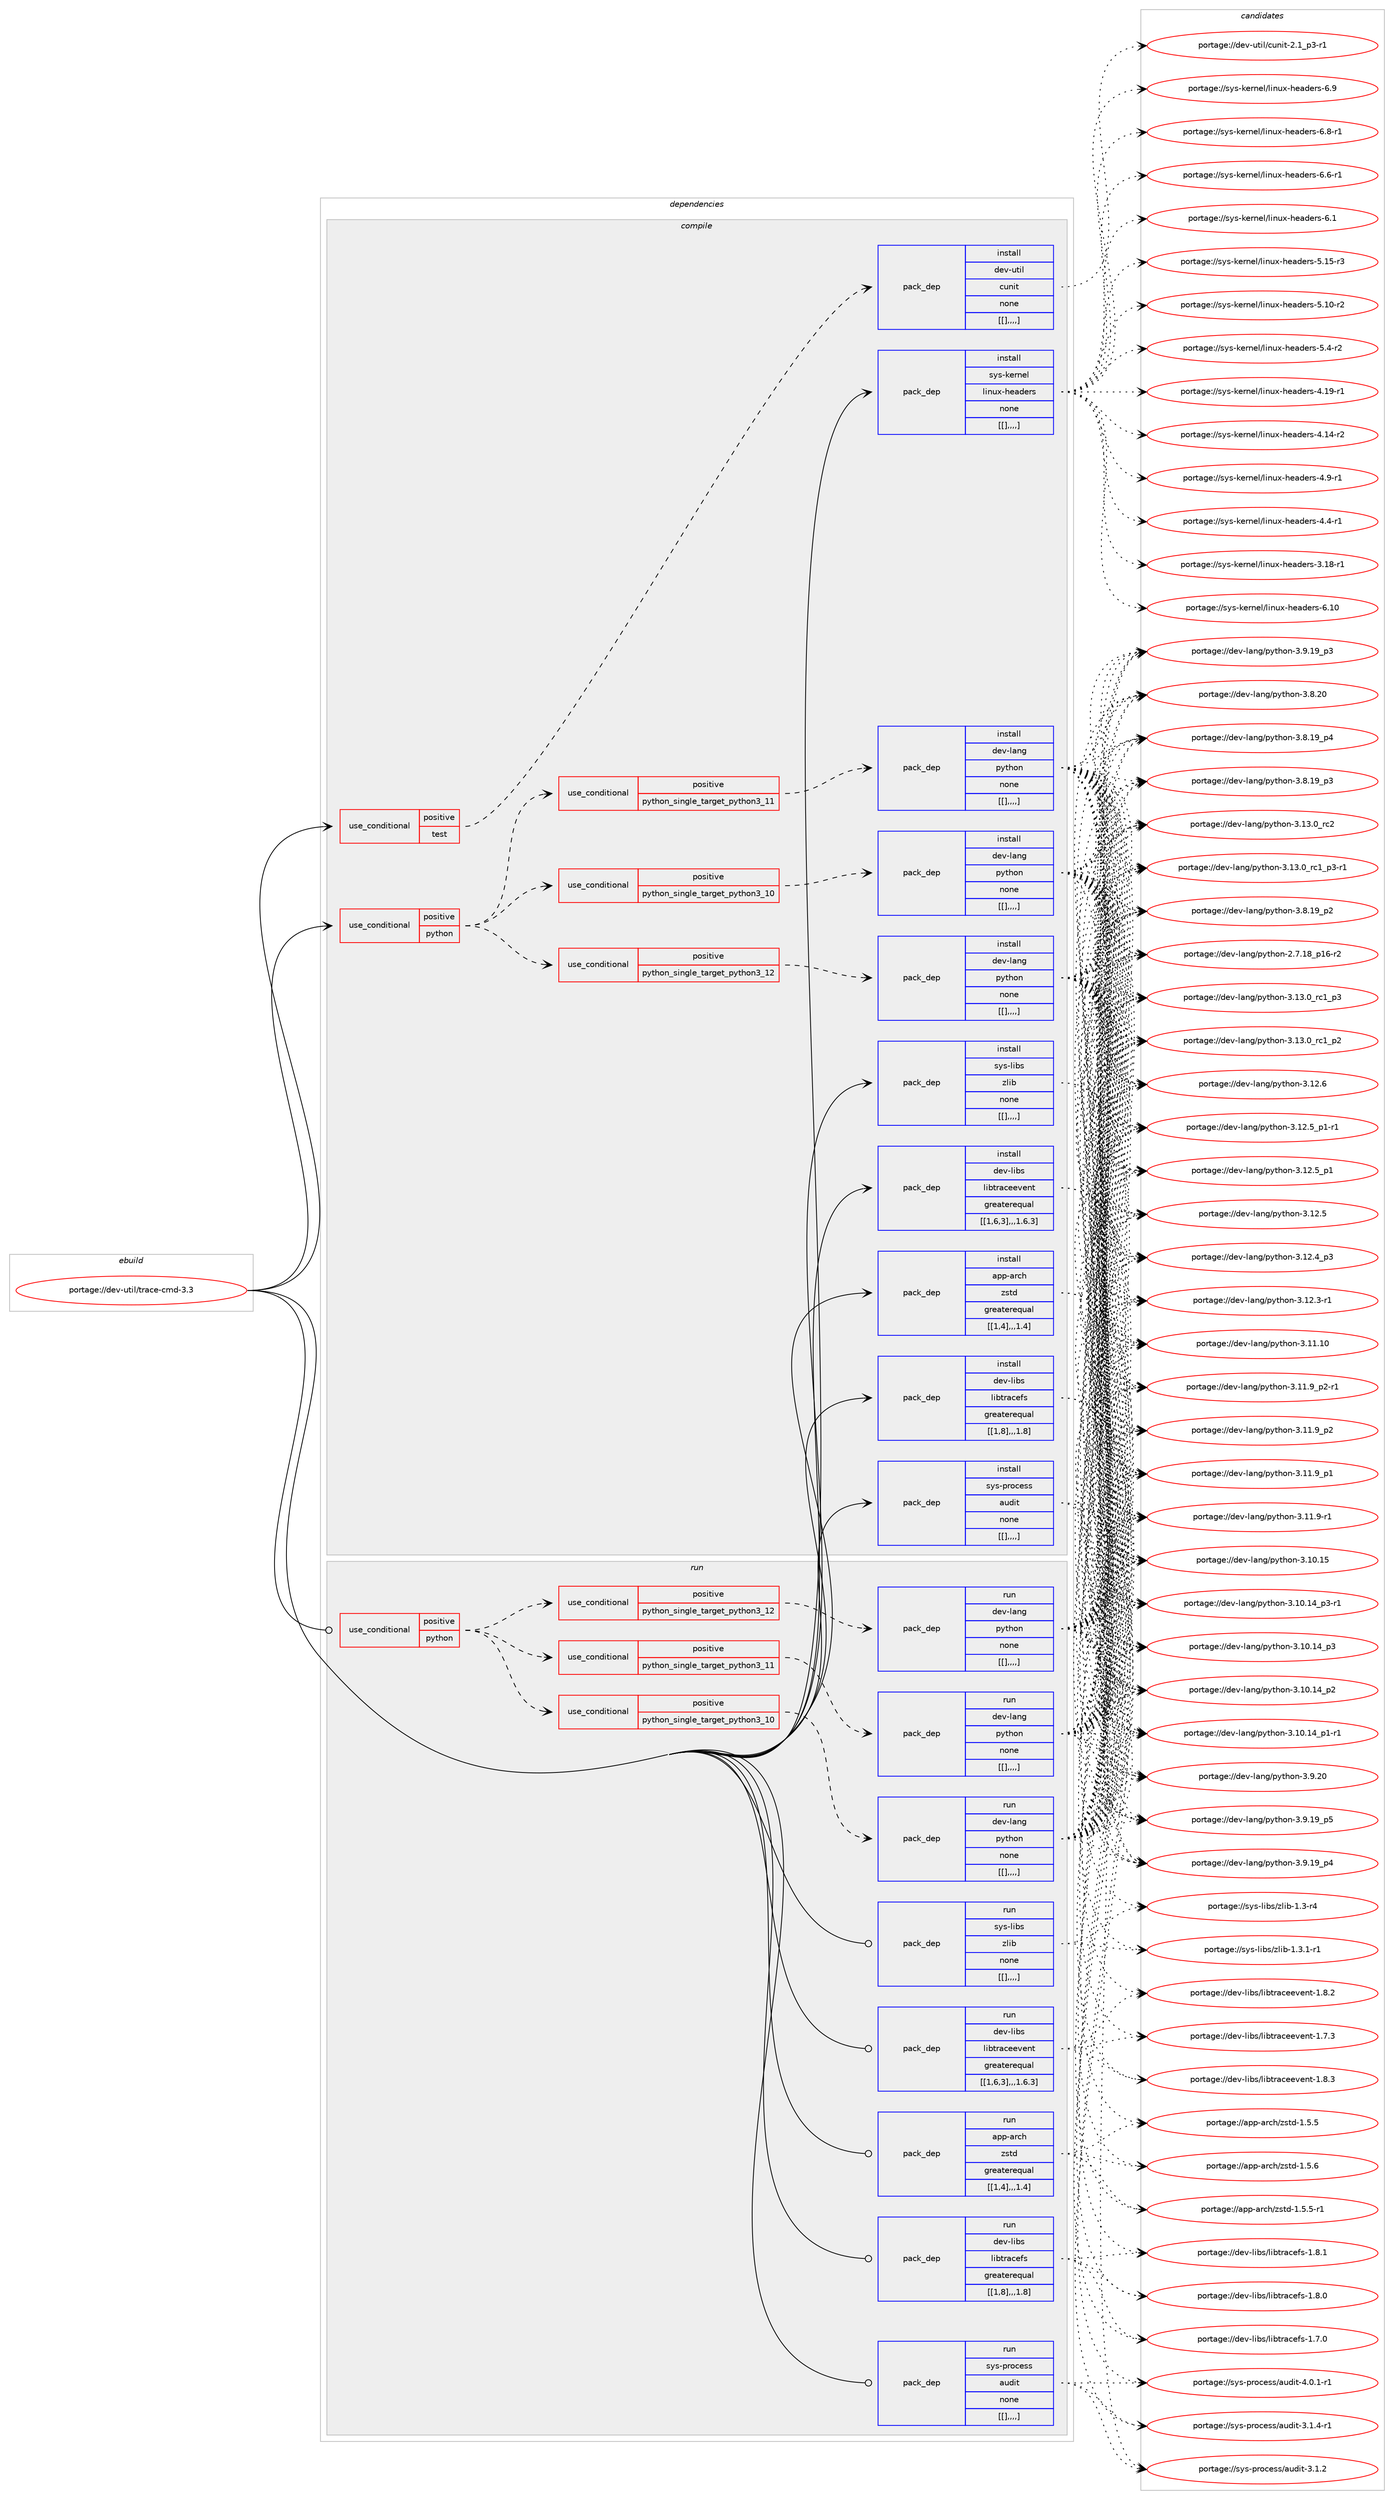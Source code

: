 digraph prolog {

# *************
# Graph options
# *************

newrank=true;
concentrate=true;
compound=true;
graph [rankdir=LR,fontname=Helvetica,fontsize=10,ranksep=1.5];#, ranksep=2.5, nodesep=0.2];
edge  [arrowhead=vee];
node  [fontname=Helvetica,fontsize=10];

# **********
# The ebuild
# **********

subgraph cluster_leftcol {
color=gray;
label=<<i>ebuild</i>>;
id [label="portage://dev-util/trace-cmd-3.3", color=red, width=4, href="../dev-util/trace-cmd-3.3.svg"];
}

# ****************
# The dependencies
# ****************

subgraph cluster_midcol {
color=gray;
label=<<i>dependencies</i>>;
subgraph cluster_compile {
fillcolor="#eeeeee";
style=filled;
label=<<i>compile</i>>;
subgraph cond63595 {
dependency223665 [label=<<TABLE BORDER="0" CELLBORDER="1" CELLSPACING="0" CELLPADDING="4"><TR><TD ROWSPAN="3" CELLPADDING="10">use_conditional</TD></TR><TR><TD>positive</TD></TR><TR><TD>python</TD></TR></TABLE>>, shape=none, color=red];
subgraph cond63596 {
dependency223666 [label=<<TABLE BORDER="0" CELLBORDER="1" CELLSPACING="0" CELLPADDING="4"><TR><TD ROWSPAN="3" CELLPADDING="10">use_conditional</TD></TR><TR><TD>positive</TD></TR><TR><TD>python_single_target_python3_10</TD></TR></TABLE>>, shape=none, color=red];
subgraph pack158631 {
dependency223667 [label=<<TABLE BORDER="0" CELLBORDER="1" CELLSPACING="0" CELLPADDING="4" WIDTH="220"><TR><TD ROWSPAN="6" CELLPADDING="30">pack_dep</TD></TR><TR><TD WIDTH="110">install</TD></TR><TR><TD>dev-lang</TD></TR><TR><TD>python</TD></TR><TR><TD>none</TD></TR><TR><TD>[[],,,,]</TD></TR></TABLE>>, shape=none, color=blue];
}
dependency223666:e -> dependency223667:w [weight=20,style="dashed",arrowhead="vee"];
}
dependency223665:e -> dependency223666:w [weight=20,style="dashed",arrowhead="vee"];
subgraph cond63597 {
dependency223668 [label=<<TABLE BORDER="0" CELLBORDER="1" CELLSPACING="0" CELLPADDING="4"><TR><TD ROWSPAN="3" CELLPADDING="10">use_conditional</TD></TR><TR><TD>positive</TD></TR><TR><TD>python_single_target_python3_11</TD></TR></TABLE>>, shape=none, color=red];
subgraph pack158632 {
dependency223669 [label=<<TABLE BORDER="0" CELLBORDER="1" CELLSPACING="0" CELLPADDING="4" WIDTH="220"><TR><TD ROWSPAN="6" CELLPADDING="30">pack_dep</TD></TR><TR><TD WIDTH="110">install</TD></TR><TR><TD>dev-lang</TD></TR><TR><TD>python</TD></TR><TR><TD>none</TD></TR><TR><TD>[[],,,,]</TD></TR></TABLE>>, shape=none, color=blue];
}
dependency223668:e -> dependency223669:w [weight=20,style="dashed",arrowhead="vee"];
}
dependency223665:e -> dependency223668:w [weight=20,style="dashed",arrowhead="vee"];
subgraph cond63598 {
dependency223670 [label=<<TABLE BORDER="0" CELLBORDER="1" CELLSPACING="0" CELLPADDING="4"><TR><TD ROWSPAN="3" CELLPADDING="10">use_conditional</TD></TR><TR><TD>positive</TD></TR><TR><TD>python_single_target_python3_12</TD></TR></TABLE>>, shape=none, color=red];
subgraph pack158633 {
dependency223671 [label=<<TABLE BORDER="0" CELLBORDER="1" CELLSPACING="0" CELLPADDING="4" WIDTH="220"><TR><TD ROWSPAN="6" CELLPADDING="30">pack_dep</TD></TR><TR><TD WIDTH="110">install</TD></TR><TR><TD>dev-lang</TD></TR><TR><TD>python</TD></TR><TR><TD>none</TD></TR><TR><TD>[[],,,,]</TD></TR></TABLE>>, shape=none, color=blue];
}
dependency223670:e -> dependency223671:w [weight=20,style="dashed",arrowhead="vee"];
}
dependency223665:e -> dependency223670:w [weight=20,style="dashed",arrowhead="vee"];
}
id:e -> dependency223665:w [weight=20,style="solid",arrowhead="vee"];
subgraph cond63599 {
dependency223672 [label=<<TABLE BORDER="0" CELLBORDER="1" CELLSPACING="0" CELLPADDING="4"><TR><TD ROWSPAN="3" CELLPADDING="10">use_conditional</TD></TR><TR><TD>positive</TD></TR><TR><TD>test</TD></TR></TABLE>>, shape=none, color=red];
subgraph pack158634 {
dependency223673 [label=<<TABLE BORDER="0" CELLBORDER="1" CELLSPACING="0" CELLPADDING="4" WIDTH="220"><TR><TD ROWSPAN="6" CELLPADDING="30">pack_dep</TD></TR><TR><TD WIDTH="110">install</TD></TR><TR><TD>dev-util</TD></TR><TR><TD>cunit</TD></TR><TR><TD>none</TD></TR><TR><TD>[[],,,,]</TD></TR></TABLE>>, shape=none, color=blue];
}
dependency223672:e -> dependency223673:w [weight=20,style="dashed",arrowhead="vee"];
}
id:e -> dependency223672:w [weight=20,style="solid",arrowhead="vee"];
subgraph pack158635 {
dependency223674 [label=<<TABLE BORDER="0" CELLBORDER="1" CELLSPACING="0" CELLPADDING="4" WIDTH="220"><TR><TD ROWSPAN="6" CELLPADDING="30">pack_dep</TD></TR><TR><TD WIDTH="110">install</TD></TR><TR><TD>app-arch</TD></TR><TR><TD>zstd</TD></TR><TR><TD>greaterequal</TD></TR><TR><TD>[[1,4],,,1.4]</TD></TR></TABLE>>, shape=none, color=blue];
}
id:e -> dependency223674:w [weight=20,style="solid",arrowhead="vee"];
subgraph pack158636 {
dependency223675 [label=<<TABLE BORDER="0" CELLBORDER="1" CELLSPACING="0" CELLPADDING="4" WIDTH="220"><TR><TD ROWSPAN="6" CELLPADDING="30">pack_dep</TD></TR><TR><TD WIDTH="110">install</TD></TR><TR><TD>dev-libs</TD></TR><TR><TD>libtraceevent</TD></TR><TR><TD>greaterequal</TD></TR><TR><TD>[[1,6,3],,,1.6.3]</TD></TR></TABLE>>, shape=none, color=blue];
}
id:e -> dependency223675:w [weight=20,style="solid",arrowhead="vee"];
subgraph pack158637 {
dependency223676 [label=<<TABLE BORDER="0" CELLBORDER="1" CELLSPACING="0" CELLPADDING="4" WIDTH="220"><TR><TD ROWSPAN="6" CELLPADDING="30">pack_dep</TD></TR><TR><TD WIDTH="110">install</TD></TR><TR><TD>dev-libs</TD></TR><TR><TD>libtracefs</TD></TR><TR><TD>greaterequal</TD></TR><TR><TD>[[1,8],,,1.8]</TD></TR></TABLE>>, shape=none, color=blue];
}
id:e -> dependency223676:w [weight=20,style="solid",arrowhead="vee"];
subgraph pack158638 {
dependency223677 [label=<<TABLE BORDER="0" CELLBORDER="1" CELLSPACING="0" CELLPADDING="4" WIDTH="220"><TR><TD ROWSPAN="6" CELLPADDING="30">pack_dep</TD></TR><TR><TD WIDTH="110">install</TD></TR><TR><TD>sys-kernel</TD></TR><TR><TD>linux-headers</TD></TR><TR><TD>none</TD></TR><TR><TD>[[],,,,]</TD></TR></TABLE>>, shape=none, color=blue];
}
id:e -> dependency223677:w [weight=20,style="solid",arrowhead="vee"];
subgraph pack158639 {
dependency223678 [label=<<TABLE BORDER="0" CELLBORDER="1" CELLSPACING="0" CELLPADDING="4" WIDTH="220"><TR><TD ROWSPAN="6" CELLPADDING="30">pack_dep</TD></TR><TR><TD WIDTH="110">install</TD></TR><TR><TD>sys-libs</TD></TR><TR><TD>zlib</TD></TR><TR><TD>none</TD></TR><TR><TD>[[],,,,]</TD></TR></TABLE>>, shape=none, color=blue];
}
id:e -> dependency223678:w [weight=20,style="solid",arrowhead="vee"];
subgraph pack158640 {
dependency223679 [label=<<TABLE BORDER="0" CELLBORDER="1" CELLSPACING="0" CELLPADDING="4" WIDTH="220"><TR><TD ROWSPAN="6" CELLPADDING="30">pack_dep</TD></TR><TR><TD WIDTH="110">install</TD></TR><TR><TD>sys-process</TD></TR><TR><TD>audit</TD></TR><TR><TD>none</TD></TR><TR><TD>[[],,,,]</TD></TR></TABLE>>, shape=none, color=blue];
}
id:e -> dependency223679:w [weight=20,style="solid",arrowhead="vee"];
}
subgraph cluster_compileandrun {
fillcolor="#eeeeee";
style=filled;
label=<<i>compile and run</i>>;
}
subgraph cluster_run {
fillcolor="#eeeeee";
style=filled;
label=<<i>run</i>>;
subgraph cond63600 {
dependency223680 [label=<<TABLE BORDER="0" CELLBORDER="1" CELLSPACING="0" CELLPADDING="4"><TR><TD ROWSPAN="3" CELLPADDING="10">use_conditional</TD></TR><TR><TD>positive</TD></TR><TR><TD>python</TD></TR></TABLE>>, shape=none, color=red];
subgraph cond63601 {
dependency223681 [label=<<TABLE BORDER="0" CELLBORDER="1" CELLSPACING="0" CELLPADDING="4"><TR><TD ROWSPAN="3" CELLPADDING="10">use_conditional</TD></TR><TR><TD>positive</TD></TR><TR><TD>python_single_target_python3_10</TD></TR></TABLE>>, shape=none, color=red];
subgraph pack158641 {
dependency223682 [label=<<TABLE BORDER="0" CELLBORDER="1" CELLSPACING="0" CELLPADDING="4" WIDTH="220"><TR><TD ROWSPAN="6" CELLPADDING="30">pack_dep</TD></TR><TR><TD WIDTH="110">run</TD></TR><TR><TD>dev-lang</TD></TR><TR><TD>python</TD></TR><TR><TD>none</TD></TR><TR><TD>[[],,,,]</TD></TR></TABLE>>, shape=none, color=blue];
}
dependency223681:e -> dependency223682:w [weight=20,style="dashed",arrowhead="vee"];
}
dependency223680:e -> dependency223681:w [weight=20,style="dashed",arrowhead="vee"];
subgraph cond63602 {
dependency223683 [label=<<TABLE BORDER="0" CELLBORDER="1" CELLSPACING="0" CELLPADDING="4"><TR><TD ROWSPAN="3" CELLPADDING="10">use_conditional</TD></TR><TR><TD>positive</TD></TR><TR><TD>python_single_target_python3_11</TD></TR></TABLE>>, shape=none, color=red];
subgraph pack158642 {
dependency223684 [label=<<TABLE BORDER="0" CELLBORDER="1" CELLSPACING="0" CELLPADDING="4" WIDTH="220"><TR><TD ROWSPAN="6" CELLPADDING="30">pack_dep</TD></TR><TR><TD WIDTH="110">run</TD></TR><TR><TD>dev-lang</TD></TR><TR><TD>python</TD></TR><TR><TD>none</TD></TR><TR><TD>[[],,,,]</TD></TR></TABLE>>, shape=none, color=blue];
}
dependency223683:e -> dependency223684:w [weight=20,style="dashed",arrowhead="vee"];
}
dependency223680:e -> dependency223683:w [weight=20,style="dashed",arrowhead="vee"];
subgraph cond63603 {
dependency223685 [label=<<TABLE BORDER="0" CELLBORDER="1" CELLSPACING="0" CELLPADDING="4"><TR><TD ROWSPAN="3" CELLPADDING="10">use_conditional</TD></TR><TR><TD>positive</TD></TR><TR><TD>python_single_target_python3_12</TD></TR></TABLE>>, shape=none, color=red];
subgraph pack158643 {
dependency223686 [label=<<TABLE BORDER="0" CELLBORDER="1" CELLSPACING="0" CELLPADDING="4" WIDTH="220"><TR><TD ROWSPAN="6" CELLPADDING="30">pack_dep</TD></TR><TR><TD WIDTH="110">run</TD></TR><TR><TD>dev-lang</TD></TR><TR><TD>python</TD></TR><TR><TD>none</TD></TR><TR><TD>[[],,,,]</TD></TR></TABLE>>, shape=none, color=blue];
}
dependency223685:e -> dependency223686:w [weight=20,style="dashed",arrowhead="vee"];
}
dependency223680:e -> dependency223685:w [weight=20,style="dashed",arrowhead="vee"];
}
id:e -> dependency223680:w [weight=20,style="solid",arrowhead="odot"];
subgraph pack158644 {
dependency223687 [label=<<TABLE BORDER="0" CELLBORDER="1" CELLSPACING="0" CELLPADDING="4" WIDTH="220"><TR><TD ROWSPAN="6" CELLPADDING="30">pack_dep</TD></TR><TR><TD WIDTH="110">run</TD></TR><TR><TD>app-arch</TD></TR><TR><TD>zstd</TD></TR><TR><TD>greaterequal</TD></TR><TR><TD>[[1,4],,,1.4]</TD></TR></TABLE>>, shape=none, color=blue];
}
id:e -> dependency223687:w [weight=20,style="solid",arrowhead="odot"];
subgraph pack158645 {
dependency223688 [label=<<TABLE BORDER="0" CELLBORDER="1" CELLSPACING="0" CELLPADDING="4" WIDTH="220"><TR><TD ROWSPAN="6" CELLPADDING="30">pack_dep</TD></TR><TR><TD WIDTH="110">run</TD></TR><TR><TD>dev-libs</TD></TR><TR><TD>libtraceevent</TD></TR><TR><TD>greaterequal</TD></TR><TR><TD>[[1,6,3],,,1.6.3]</TD></TR></TABLE>>, shape=none, color=blue];
}
id:e -> dependency223688:w [weight=20,style="solid",arrowhead="odot"];
subgraph pack158646 {
dependency223689 [label=<<TABLE BORDER="0" CELLBORDER="1" CELLSPACING="0" CELLPADDING="4" WIDTH="220"><TR><TD ROWSPAN="6" CELLPADDING="30">pack_dep</TD></TR><TR><TD WIDTH="110">run</TD></TR><TR><TD>dev-libs</TD></TR><TR><TD>libtracefs</TD></TR><TR><TD>greaterequal</TD></TR><TR><TD>[[1,8],,,1.8]</TD></TR></TABLE>>, shape=none, color=blue];
}
id:e -> dependency223689:w [weight=20,style="solid",arrowhead="odot"];
subgraph pack158647 {
dependency223690 [label=<<TABLE BORDER="0" CELLBORDER="1" CELLSPACING="0" CELLPADDING="4" WIDTH="220"><TR><TD ROWSPAN="6" CELLPADDING="30">pack_dep</TD></TR><TR><TD WIDTH="110">run</TD></TR><TR><TD>sys-libs</TD></TR><TR><TD>zlib</TD></TR><TR><TD>none</TD></TR><TR><TD>[[],,,,]</TD></TR></TABLE>>, shape=none, color=blue];
}
id:e -> dependency223690:w [weight=20,style="solid",arrowhead="odot"];
subgraph pack158648 {
dependency223691 [label=<<TABLE BORDER="0" CELLBORDER="1" CELLSPACING="0" CELLPADDING="4" WIDTH="220"><TR><TD ROWSPAN="6" CELLPADDING="30">pack_dep</TD></TR><TR><TD WIDTH="110">run</TD></TR><TR><TD>sys-process</TD></TR><TR><TD>audit</TD></TR><TR><TD>none</TD></TR><TR><TD>[[],,,,]</TD></TR></TABLE>>, shape=none, color=blue];
}
id:e -> dependency223691:w [weight=20,style="solid",arrowhead="odot"];
}
}

# **************
# The candidates
# **************

subgraph cluster_choices {
rank=same;
color=gray;
label=<<i>candidates</i>>;

subgraph choice158631 {
color=black;
nodesep=1;
choice10010111845108971101034711212111610411111045514649514648951149950 [label="portage://dev-lang/python-3.13.0_rc2", color=red, width=4,href="../dev-lang/python-3.13.0_rc2.svg"];
choice1001011184510897110103471121211161041111104551464951464895114994995112514511449 [label="portage://dev-lang/python-3.13.0_rc1_p3-r1", color=red, width=4,href="../dev-lang/python-3.13.0_rc1_p3-r1.svg"];
choice100101118451089711010347112121116104111110455146495146489511499499511251 [label="portage://dev-lang/python-3.13.0_rc1_p3", color=red, width=4,href="../dev-lang/python-3.13.0_rc1_p3.svg"];
choice100101118451089711010347112121116104111110455146495146489511499499511250 [label="portage://dev-lang/python-3.13.0_rc1_p2", color=red, width=4,href="../dev-lang/python-3.13.0_rc1_p2.svg"];
choice10010111845108971101034711212111610411111045514649504654 [label="portage://dev-lang/python-3.12.6", color=red, width=4,href="../dev-lang/python-3.12.6.svg"];
choice1001011184510897110103471121211161041111104551464950465395112494511449 [label="portage://dev-lang/python-3.12.5_p1-r1", color=red, width=4,href="../dev-lang/python-3.12.5_p1-r1.svg"];
choice100101118451089711010347112121116104111110455146495046539511249 [label="portage://dev-lang/python-3.12.5_p1", color=red, width=4,href="../dev-lang/python-3.12.5_p1.svg"];
choice10010111845108971101034711212111610411111045514649504653 [label="portage://dev-lang/python-3.12.5", color=red, width=4,href="../dev-lang/python-3.12.5.svg"];
choice100101118451089711010347112121116104111110455146495046529511251 [label="portage://dev-lang/python-3.12.4_p3", color=red, width=4,href="../dev-lang/python-3.12.4_p3.svg"];
choice100101118451089711010347112121116104111110455146495046514511449 [label="portage://dev-lang/python-3.12.3-r1", color=red, width=4,href="../dev-lang/python-3.12.3-r1.svg"];
choice1001011184510897110103471121211161041111104551464949464948 [label="portage://dev-lang/python-3.11.10", color=red, width=4,href="../dev-lang/python-3.11.10.svg"];
choice1001011184510897110103471121211161041111104551464949465795112504511449 [label="portage://dev-lang/python-3.11.9_p2-r1", color=red, width=4,href="../dev-lang/python-3.11.9_p2-r1.svg"];
choice100101118451089711010347112121116104111110455146494946579511250 [label="portage://dev-lang/python-3.11.9_p2", color=red, width=4,href="../dev-lang/python-3.11.9_p2.svg"];
choice100101118451089711010347112121116104111110455146494946579511249 [label="portage://dev-lang/python-3.11.9_p1", color=red, width=4,href="../dev-lang/python-3.11.9_p1.svg"];
choice100101118451089711010347112121116104111110455146494946574511449 [label="portage://dev-lang/python-3.11.9-r1", color=red, width=4,href="../dev-lang/python-3.11.9-r1.svg"];
choice1001011184510897110103471121211161041111104551464948464953 [label="portage://dev-lang/python-3.10.15", color=red, width=4,href="../dev-lang/python-3.10.15.svg"];
choice100101118451089711010347112121116104111110455146494846495295112514511449 [label="portage://dev-lang/python-3.10.14_p3-r1", color=red, width=4,href="../dev-lang/python-3.10.14_p3-r1.svg"];
choice10010111845108971101034711212111610411111045514649484649529511251 [label="portage://dev-lang/python-3.10.14_p3", color=red, width=4,href="../dev-lang/python-3.10.14_p3.svg"];
choice10010111845108971101034711212111610411111045514649484649529511250 [label="portage://dev-lang/python-3.10.14_p2", color=red, width=4,href="../dev-lang/python-3.10.14_p2.svg"];
choice100101118451089711010347112121116104111110455146494846495295112494511449 [label="portage://dev-lang/python-3.10.14_p1-r1", color=red, width=4,href="../dev-lang/python-3.10.14_p1-r1.svg"];
choice10010111845108971101034711212111610411111045514657465048 [label="portage://dev-lang/python-3.9.20", color=red, width=4,href="../dev-lang/python-3.9.20.svg"];
choice100101118451089711010347112121116104111110455146574649579511253 [label="portage://dev-lang/python-3.9.19_p5", color=red, width=4,href="../dev-lang/python-3.9.19_p5.svg"];
choice100101118451089711010347112121116104111110455146574649579511252 [label="portage://dev-lang/python-3.9.19_p4", color=red, width=4,href="../dev-lang/python-3.9.19_p4.svg"];
choice100101118451089711010347112121116104111110455146574649579511251 [label="portage://dev-lang/python-3.9.19_p3", color=red, width=4,href="../dev-lang/python-3.9.19_p3.svg"];
choice10010111845108971101034711212111610411111045514656465048 [label="portage://dev-lang/python-3.8.20", color=red, width=4,href="../dev-lang/python-3.8.20.svg"];
choice100101118451089711010347112121116104111110455146564649579511252 [label="portage://dev-lang/python-3.8.19_p4", color=red, width=4,href="../dev-lang/python-3.8.19_p4.svg"];
choice100101118451089711010347112121116104111110455146564649579511251 [label="portage://dev-lang/python-3.8.19_p3", color=red, width=4,href="../dev-lang/python-3.8.19_p3.svg"];
choice100101118451089711010347112121116104111110455146564649579511250 [label="portage://dev-lang/python-3.8.19_p2", color=red, width=4,href="../dev-lang/python-3.8.19_p2.svg"];
choice100101118451089711010347112121116104111110455046554649569511249544511450 [label="portage://dev-lang/python-2.7.18_p16-r2", color=red, width=4,href="../dev-lang/python-2.7.18_p16-r2.svg"];
dependency223667:e -> choice10010111845108971101034711212111610411111045514649514648951149950:w [style=dotted,weight="100"];
dependency223667:e -> choice1001011184510897110103471121211161041111104551464951464895114994995112514511449:w [style=dotted,weight="100"];
dependency223667:e -> choice100101118451089711010347112121116104111110455146495146489511499499511251:w [style=dotted,weight="100"];
dependency223667:e -> choice100101118451089711010347112121116104111110455146495146489511499499511250:w [style=dotted,weight="100"];
dependency223667:e -> choice10010111845108971101034711212111610411111045514649504654:w [style=dotted,weight="100"];
dependency223667:e -> choice1001011184510897110103471121211161041111104551464950465395112494511449:w [style=dotted,weight="100"];
dependency223667:e -> choice100101118451089711010347112121116104111110455146495046539511249:w [style=dotted,weight="100"];
dependency223667:e -> choice10010111845108971101034711212111610411111045514649504653:w [style=dotted,weight="100"];
dependency223667:e -> choice100101118451089711010347112121116104111110455146495046529511251:w [style=dotted,weight="100"];
dependency223667:e -> choice100101118451089711010347112121116104111110455146495046514511449:w [style=dotted,weight="100"];
dependency223667:e -> choice1001011184510897110103471121211161041111104551464949464948:w [style=dotted,weight="100"];
dependency223667:e -> choice1001011184510897110103471121211161041111104551464949465795112504511449:w [style=dotted,weight="100"];
dependency223667:e -> choice100101118451089711010347112121116104111110455146494946579511250:w [style=dotted,weight="100"];
dependency223667:e -> choice100101118451089711010347112121116104111110455146494946579511249:w [style=dotted,weight="100"];
dependency223667:e -> choice100101118451089711010347112121116104111110455146494946574511449:w [style=dotted,weight="100"];
dependency223667:e -> choice1001011184510897110103471121211161041111104551464948464953:w [style=dotted,weight="100"];
dependency223667:e -> choice100101118451089711010347112121116104111110455146494846495295112514511449:w [style=dotted,weight="100"];
dependency223667:e -> choice10010111845108971101034711212111610411111045514649484649529511251:w [style=dotted,weight="100"];
dependency223667:e -> choice10010111845108971101034711212111610411111045514649484649529511250:w [style=dotted,weight="100"];
dependency223667:e -> choice100101118451089711010347112121116104111110455146494846495295112494511449:w [style=dotted,weight="100"];
dependency223667:e -> choice10010111845108971101034711212111610411111045514657465048:w [style=dotted,weight="100"];
dependency223667:e -> choice100101118451089711010347112121116104111110455146574649579511253:w [style=dotted,weight="100"];
dependency223667:e -> choice100101118451089711010347112121116104111110455146574649579511252:w [style=dotted,weight="100"];
dependency223667:e -> choice100101118451089711010347112121116104111110455146574649579511251:w [style=dotted,weight="100"];
dependency223667:e -> choice10010111845108971101034711212111610411111045514656465048:w [style=dotted,weight="100"];
dependency223667:e -> choice100101118451089711010347112121116104111110455146564649579511252:w [style=dotted,weight="100"];
dependency223667:e -> choice100101118451089711010347112121116104111110455146564649579511251:w [style=dotted,weight="100"];
dependency223667:e -> choice100101118451089711010347112121116104111110455146564649579511250:w [style=dotted,weight="100"];
dependency223667:e -> choice100101118451089711010347112121116104111110455046554649569511249544511450:w [style=dotted,weight="100"];
}
subgraph choice158632 {
color=black;
nodesep=1;
choice10010111845108971101034711212111610411111045514649514648951149950 [label="portage://dev-lang/python-3.13.0_rc2", color=red, width=4,href="../dev-lang/python-3.13.0_rc2.svg"];
choice1001011184510897110103471121211161041111104551464951464895114994995112514511449 [label="portage://dev-lang/python-3.13.0_rc1_p3-r1", color=red, width=4,href="../dev-lang/python-3.13.0_rc1_p3-r1.svg"];
choice100101118451089711010347112121116104111110455146495146489511499499511251 [label="portage://dev-lang/python-3.13.0_rc1_p3", color=red, width=4,href="../dev-lang/python-3.13.0_rc1_p3.svg"];
choice100101118451089711010347112121116104111110455146495146489511499499511250 [label="portage://dev-lang/python-3.13.0_rc1_p2", color=red, width=4,href="../dev-lang/python-3.13.0_rc1_p2.svg"];
choice10010111845108971101034711212111610411111045514649504654 [label="portage://dev-lang/python-3.12.6", color=red, width=4,href="../dev-lang/python-3.12.6.svg"];
choice1001011184510897110103471121211161041111104551464950465395112494511449 [label="portage://dev-lang/python-3.12.5_p1-r1", color=red, width=4,href="../dev-lang/python-3.12.5_p1-r1.svg"];
choice100101118451089711010347112121116104111110455146495046539511249 [label="portage://dev-lang/python-3.12.5_p1", color=red, width=4,href="../dev-lang/python-3.12.5_p1.svg"];
choice10010111845108971101034711212111610411111045514649504653 [label="portage://dev-lang/python-3.12.5", color=red, width=4,href="../dev-lang/python-3.12.5.svg"];
choice100101118451089711010347112121116104111110455146495046529511251 [label="portage://dev-lang/python-3.12.4_p3", color=red, width=4,href="../dev-lang/python-3.12.4_p3.svg"];
choice100101118451089711010347112121116104111110455146495046514511449 [label="portage://dev-lang/python-3.12.3-r1", color=red, width=4,href="../dev-lang/python-3.12.3-r1.svg"];
choice1001011184510897110103471121211161041111104551464949464948 [label="portage://dev-lang/python-3.11.10", color=red, width=4,href="../dev-lang/python-3.11.10.svg"];
choice1001011184510897110103471121211161041111104551464949465795112504511449 [label="portage://dev-lang/python-3.11.9_p2-r1", color=red, width=4,href="../dev-lang/python-3.11.9_p2-r1.svg"];
choice100101118451089711010347112121116104111110455146494946579511250 [label="portage://dev-lang/python-3.11.9_p2", color=red, width=4,href="../dev-lang/python-3.11.9_p2.svg"];
choice100101118451089711010347112121116104111110455146494946579511249 [label="portage://dev-lang/python-3.11.9_p1", color=red, width=4,href="../dev-lang/python-3.11.9_p1.svg"];
choice100101118451089711010347112121116104111110455146494946574511449 [label="portage://dev-lang/python-3.11.9-r1", color=red, width=4,href="../dev-lang/python-3.11.9-r1.svg"];
choice1001011184510897110103471121211161041111104551464948464953 [label="portage://dev-lang/python-3.10.15", color=red, width=4,href="../dev-lang/python-3.10.15.svg"];
choice100101118451089711010347112121116104111110455146494846495295112514511449 [label="portage://dev-lang/python-3.10.14_p3-r1", color=red, width=4,href="../dev-lang/python-3.10.14_p3-r1.svg"];
choice10010111845108971101034711212111610411111045514649484649529511251 [label="portage://dev-lang/python-3.10.14_p3", color=red, width=4,href="../dev-lang/python-3.10.14_p3.svg"];
choice10010111845108971101034711212111610411111045514649484649529511250 [label="portage://dev-lang/python-3.10.14_p2", color=red, width=4,href="../dev-lang/python-3.10.14_p2.svg"];
choice100101118451089711010347112121116104111110455146494846495295112494511449 [label="portage://dev-lang/python-3.10.14_p1-r1", color=red, width=4,href="../dev-lang/python-3.10.14_p1-r1.svg"];
choice10010111845108971101034711212111610411111045514657465048 [label="portage://dev-lang/python-3.9.20", color=red, width=4,href="../dev-lang/python-3.9.20.svg"];
choice100101118451089711010347112121116104111110455146574649579511253 [label="portage://dev-lang/python-3.9.19_p5", color=red, width=4,href="../dev-lang/python-3.9.19_p5.svg"];
choice100101118451089711010347112121116104111110455146574649579511252 [label="portage://dev-lang/python-3.9.19_p4", color=red, width=4,href="../dev-lang/python-3.9.19_p4.svg"];
choice100101118451089711010347112121116104111110455146574649579511251 [label="portage://dev-lang/python-3.9.19_p3", color=red, width=4,href="../dev-lang/python-3.9.19_p3.svg"];
choice10010111845108971101034711212111610411111045514656465048 [label="portage://dev-lang/python-3.8.20", color=red, width=4,href="../dev-lang/python-3.8.20.svg"];
choice100101118451089711010347112121116104111110455146564649579511252 [label="portage://dev-lang/python-3.8.19_p4", color=red, width=4,href="../dev-lang/python-3.8.19_p4.svg"];
choice100101118451089711010347112121116104111110455146564649579511251 [label="portage://dev-lang/python-3.8.19_p3", color=red, width=4,href="../dev-lang/python-3.8.19_p3.svg"];
choice100101118451089711010347112121116104111110455146564649579511250 [label="portage://dev-lang/python-3.8.19_p2", color=red, width=4,href="../dev-lang/python-3.8.19_p2.svg"];
choice100101118451089711010347112121116104111110455046554649569511249544511450 [label="portage://dev-lang/python-2.7.18_p16-r2", color=red, width=4,href="../dev-lang/python-2.7.18_p16-r2.svg"];
dependency223669:e -> choice10010111845108971101034711212111610411111045514649514648951149950:w [style=dotted,weight="100"];
dependency223669:e -> choice1001011184510897110103471121211161041111104551464951464895114994995112514511449:w [style=dotted,weight="100"];
dependency223669:e -> choice100101118451089711010347112121116104111110455146495146489511499499511251:w [style=dotted,weight="100"];
dependency223669:e -> choice100101118451089711010347112121116104111110455146495146489511499499511250:w [style=dotted,weight="100"];
dependency223669:e -> choice10010111845108971101034711212111610411111045514649504654:w [style=dotted,weight="100"];
dependency223669:e -> choice1001011184510897110103471121211161041111104551464950465395112494511449:w [style=dotted,weight="100"];
dependency223669:e -> choice100101118451089711010347112121116104111110455146495046539511249:w [style=dotted,weight="100"];
dependency223669:e -> choice10010111845108971101034711212111610411111045514649504653:w [style=dotted,weight="100"];
dependency223669:e -> choice100101118451089711010347112121116104111110455146495046529511251:w [style=dotted,weight="100"];
dependency223669:e -> choice100101118451089711010347112121116104111110455146495046514511449:w [style=dotted,weight="100"];
dependency223669:e -> choice1001011184510897110103471121211161041111104551464949464948:w [style=dotted,weight="100"];
dependency223669:e -> choice1001011184510897110103471121211161041111104551464949465795112504511449:w [style=dotted,weight="100"];
dependency223669:e -> choice100101118451089711010347112121116104111110455146494946579511250:w [style=dotted,weight="100"];
dependency223669:e -> choice100101118451089711010347112121116104111110455146494946579511249:w [style=dotted,weight="100"];
dependency223669:e -> choice100101118451089711010347112121116104111110455146494946574511449:w [style=dotted,weight="100"];
dependency223669:e -> choice1001011184510897110103471121211161041111104551464948464953:w [style=dotted,weight="100"];
dependency223669:e -> choice100101118451089711010347112121116104111110455146494846495295112514511449:w [style=dotted,weight="100"];
dependency223669:e -> choice10010111845108971101034711212111610411111045514649484649529511251:w [style=dotted,weight="100"];
dependency223669:e -> choice10010111845108971101034711212111610411111045514649484649529511250:w [style=dotted,weight="100"];
dependency223669:e -> choice100101118451089711010347112121116104111110455146494846495295112494511449:w [style=dotted,weight="100"];
dependency223669:e -> choice10010111845108971101034711212111610411111045514657465048:w [style=dotted,weight="100"];
dependency223669:e -> choice100101118451089711010347112121116104111110455146574649579511253:w [style=dotted,weight="100"];
dependency223669:e -> choice100101118451089711010347112121116104111110455146574649579511252:w [style=dotted,weight="100"];
dependency223669:e -> choice100101118451089711010347112121116104111110455146574649579511251:w [style=dotted,weight="100"];
dependency223669:e -> choice10010111845108971101034711212111610411111045514656465048:w [style=dotted,weight="100"];
dependency223669:e -> choice100101118451089711010347112121116104111110455146564649579511252:w [style=dotted,weight="100"];
dependency223669:e -> choice100101118451089711010347112121116104111110455146564649579511251:w [style=dotted,weight="100"];
dependency223669:e -> choice100101118451089711010347112121116104111110455146564649579511250:w [style=dotted,weight="100"];
dependency223669:e -> choice100101118451089711010347112121116104111110455046554649569511249544511450:w [style=dotted,weight="100"];
}
subgraph choice158633 {
color=black;
nodesep=1;
choice10010111845108971101034711212111610411111045514649514648951149950 [label="portage://dev-lang/python-3.13.0_rc2", color=red, width=4,href="../dev-lang/python-3.13.0_rc2.svg"];
choice1001011184510897110103471121211161041111104551464951464895114994995112514511449 [label="portage://dev-lang/python-3.13.0_rc1_p3-r1", color=red, width=4,href="../dev-lang/python-3.13.0_rc1_p3-r1.svg"];
choice100101118451089711010347112121116104111110455146495146489511499499511251 [label="portage://dev-lang/python-3.13.0_rc1_p3", color=red, width=4,href="../dev-lang/python-3.13.0_rc1_p3.svg"];
choice100101118451089711010347112121116104111110455146495146489511499499511250 [label="portage://dev-lang/python-3.13.0_rc1_p2", color=red, width=4,href="../dev-lang/python-3.13.0_rc1_p2.svg"];
choice10010111845108971101034711212111610411111045514649504654 [label="portage://dev-lang/python-3.12.6", color=red, width=4,href="../dev-lang/python-3.12.6.svg"];
choice1001011184510897110103471121211161041111104551464950465395112494511449 [label="portage://dev-lang/python-3.12.5_p1-r1", color=red, width=4,href="../dev-lang/python-3.12.5_p1-r1.svg"];
choice100101118451089711010347112121116104111110455146495046539511249 [label="portage://dev-lang/python-3.12.5_p1", color=red, width=4,href="../dev-lang/python-3.12.5_p1.svg"];
choice10010111845108971101034711212111610411111045514649504653 [label="portage://dev-lang/python-3.12.5", color=red, width=4,href="../dev-lang/python-3.12.5.svg"];
choice100101118451089711010347112121116104111110455146495046529511251 [label="portage://dev-lang/python-3.12.4_p3", color=red, width=4,href="../dev-lang/python-3.12.4_p3.svg"];
choice100101118451089711010347112121116104111110455146495046514511449 [label="portage://dev-lang/python-3.12.3-r1", color=red, width=4,href="../dev-lang/python-3.12.3-r1.svg"];
choice1001011184510897110103471121211161041111104551464949464948 [label="portage://dev-lang/python-3.11.10", color=red, width=4,href="../dev-lang/python-3.11.10.svg"];
choice1001011184510897110103471121211161041111104551464949465795112504511449 [label="portage://dev-lang/python-3.11.9_p2-r1", color=red, width=4,href="../dev-lang/python-3.11.9_p2-r1.svg"];
choice100101118451089711010347112121116104111110455146494946579511250 [label="portage://dev-lang/python-3.11.9_p2", color=red, width=4,href="../dev-lang/python-3.11.9_p2.svg"];
choice100101118451089711010347112121116104111110455146494946579511249 [label="portage://dev-lang/python-3.11.9_p1", color=red, width=4,href="../dev-lang/python-3.11.9_p1.svg"];
choice100101118451089711010347112121116104111110455146494946574511449 [label="portage://dev-lang/python-3.11.9-r1", color=red, width=4,href="../dev-lang/python-3.11.9-r1.svg"];
choice1001011184510897110103471121211161041111104551464948464953 [label="portage://dev-lang/python-3.10.15", color=red, width=4,href="../dev-lang/python-3.10.15.svg"];
choice100101118451089711010347112121116104111110455146494846495295112514511449 [label="portage://dev-lang/python-3.10.14_p3-r1", color=red, width=4,href="../dev-lang/python-3.10.14_p3-r1.svg"];
choice10010111845108971101034711212111610411111045514649484649529511251 [label="portage://dev-lang/python-3.10.14_p3", color=red, width=4,href="../dev-lang/python-3.10.14_p3.svg"];
choice10010111845108971101034711212111610411111045514649484649529511250 [label="portage://dev-lang/python-3.10.14_p2", color=red, width=4,href="../dev-lang/python-3.10.14_p2.svg"];
choice100101118451089711010347112121116104111110455146494846495295112494511449 [label="portage://dev-lang/python-3.10.14_p1-r1", color=red, width=4,href="../dev-lang/python-3.10.14_p1-r1.svg"];
choice10010111845108971101034711212111610411111045514657465048 [label="portage://dev-lang/python-3.9.20", color=red, width=4,href="../dev-lang/python-3.9.20.svg"];
choice100101118451089711010347112121116104111110455146574649579511253 [label="portage://dev-lang/python-3.9.19_p5", color=red, width=4,href="../dev-lang/python-3.9.19_p5.svg"];
choice100101118451089711010347112121116104111110455146574649579511252 [label="portage://dev-lang/python-3.9.19_p4", color=red, width=4,href="../dev-lang/python-3.9.19_p4.svg"];
choice100101118451089711010347112121116104111110455146574649579511251 [label="portage://dev-lang/python-3.9.19_p3", color=red, width=4,href="../dev-lang/python-3.9.19_p3.svg"];
choice10010111845108971101034711212111610411111045514656465048 [label="portage://dev-lang/python-3.8.20", color=red, width=4,href="../dev-lang/python-3.8.20.svg"];
choice100101118451089711010347112121116104111110455146564649579511252 [label="portage://dev-lang/python-3.8.19_p4", color=red, width=4,href="../dev-lang/python-3.8.19_p4.svg"];
choice100101118451089711010347112121116104111110455146564649579511251 [label="portage://dev-lang/python-3.8.19_p3", color=red, width=4,href="../dev-lang/python-3.8.19_p3.svg"];
choice100101118451089711010347112121116104111110455146564649579511250 [label="portage://dev-lang/python-3.8.19_p2", color=red, width=4,href="../dev-lang/python-3.8.19_p2.svg"];
choice100101118451089711010347112121116104111110455046554649569511249544511450 [label="portage://dev-lang/python-2.7.18_p16-r2", color=red, width=4,href="../dev-lang/python-2.7.18_p16-r2.svg"];
dependency223671:e -> choice10010111845108971101034711212111610411111045514649514648951149950:w [style=dotted,weight="100"];
dependency223671:e -> choice1001011184510897110103471121211161041111104551464951464895114994995112514511449:w [style=dotted,weight="100"];
dependency223671:e -> choice100101118451089711010347112121116104111110455146495146489511499499511251:w [style=dotted,weight="100"];
dependency223671:e -> choice100101118451089711010347112121116104111110455146495146489511499499511250:w [style=dotted,weight="100"];
dependency223671:e -> choice10010111845108971101034711212111610411111045514649504654:w [style=dotted,weight="100"];
dependency223671:e -> choice1001011184510897110103471121211161041111104551464950465395112494511449:w [style=dotted,weight="100"];
dependency223671:e -> choice100101118451089711010347112121116104111110455146495046539511249:w [style=dotted,weight="100"];
dependency223671:e -> choice10010111845108971101034711212111610411111045514649504653:w [style=dotted,weight="100"];
dependency223671:e -> choice100101118451089711010347112121116104111110455146495046529511251:w [style=dotted,weight="100"];
dependency223671:e -> choice100101118451089711010347112121116104111110455146495046514511449:w [style=dotted,weight="100"];
dependency223671:e -> choice1001011184510897110103471121211161041111104551464949464948:w [style=dotted,weight="100"];
dependency223671:e -> choice1001011184510897110103471121211161041111104551464949465795112504511449:w [style=dotted,weight="100"];
dependency223671:e -> choice100101118451089711010347112121116104111110455146494946579511250:w [style=dotted,weight="100"];
dependency223671:e -> choice100101118451089711010347112121116104111110455146494946579511249:w [style=dotted,weight="100"];
dependency223671:e -> choice100101118451089711010347112121116104111110455146494946574511449:w [style=dotted,weight="100"];
dependency223671:e -> choice1001011184510897110103471121211161041111104551464948464953:w [style=dotted,weight="100"];
dependency223671:e -> choice100101118451089711010347112121116104111110455146494846495295112514511449:w [style=dotted,weight="100"];
dependency223671:e -> choice10010111845108971101034711212111610411111045514649484649529511251:w [style=dotted,weight="100"];
dependency223671:e -> choice10010111845108971101034711212111610411111045514649484649529511250:w [style=dotted,weight="100"];
dependency223671:e -> choice100101118451089711010347112121116104111110455146494846495295112494511449:w [style=dotted,weight="100"];
dependency223671:e -> choice10010111845108971101034711212111610411111045514657465048:w [style=dotted,weight="100"];
dependency223671:e -> choice100101118451089711010347112121116104111110455146574649579511253:w [style=dotted,weight="100"];
dependency223671:e -> choice100101118451089711010347112121116104111110455146574649579511252:w [style=dotted,weight="100"];
dependency223671:e -> choice100101118451089711010347112121116104111110455146574649579511251:w [style=dotted,weight="100"];
dependency223671:e -> choice10010111845108971101034711212111610411111045514656465048:w [style=dotted,weight="100"];
dependency223671:e -> choice100101118451089711010347112121116104111110455146564649579511252:w [style=dotted,weight="100"];
dependency223671:e -> choice100101118451089711010347112121116104111110455146564649579511251:w [style=dotted,weight="100"];
dependency223671:e -> choice100101118451089711010347112121116104111110455146564649579511250:w [style=dotted,weight="100"];
dependency223671:e -> choice100101118451089711010347112121116104111110455046554649569511249544511450:w [style=dotted,weight="100"];
}
subgraph choice158634 {
color=black;
nodesep=1;
choice1001011184511711610510847991171101051164550464995112514511449 [label="portage://dev-util/cunit-2.1_p3-r1", color=red, width=4,href="../dev-util/cunit-2.1_p3-r1.svg"];
dependency223673:e -> choice1001011184511711610510847991171101051164550464995112514511449:w [style=dotted,weight="100"];
}
subgraph choice158635 {
color=black;
nodesep=1;
choice9711211245971149910447122115116100454946534654 [label="portage://app-arch/zstd-1.5.6", color=red, width=4,href="../app-arch/zstd-1.5.6.svg"];
choice97112112459711499104471221151161004549465346534511449 [label="portage://app-arch/zstd-1.5.5-r1", color=red, width=4,href="../app-arch/zstd-1.5.5-r1.svg"];
choice9711211245971149910447122115116100454946534653 [label="portage://app-arch/zstd-1.5.5", color=red, width=4,href="../app-arch/zstd-1.5.5.svg"];
dependency223674:e -> choice9711211245971149910447122115116100454946534654:w [style=dotted,weight="100"];
dependency223674:e -> choice97112112459711499104471221151161004549465346534511449:w [style=dotted,weight="100"];
dependency223674:e -> choice9711211245971149910447122115116100454946534653:w [style=dotted,weight="100"];
}
subgraph choice158636 {
color=black;
nodesep=1;
choice100101118451081059811547108105981161149799101101118101110116454946564651 [label="portage://dev-libs/libtraceevent-1.8.3", color=red, width=4,href="../dev-libs/libtraceevent-1.8.3.svg"];
choice100101118451081059811547108105981161149799101101118101110116454946564650 [label="portage://dev-libs/libtraceevent-1.8.2", color=red, width=4,href="../dev-libs/libtraceevent-1.8.2.svg"];
choice100101118451081059811547108105981161149799101101118101110116454946554651 [label="portage://dev-libs/libtraceevent-1.7.3", color=red, width=4,href="../dev-libs/libtraceevent-1.7.3.svg"];
dependency223675:e -> choice100101118451081059811547108105981161149799101101118101110116454946564651:w [style=dotted,weight="100"];
dependency223675:e -> choice100101118451081059811547108105981161149799101101118101110116454946564650:w [style=dotted,weight="100"];
dependency223675:e -> choice100101118451081059811547108105981161149799101101118101110116454946554651:w [style=dotted,weight="100"];
}
subgraph choice158637 {
color=black;
nodesep=1;
choice100101118451081059811547108105981161149799101102115454946564649 [label="portage://dev-libs/libtracefs-1.8.1", color=red, width=4,href="../dev-libs/libtracefs-1.8.1.svg"];
choice100101118451081059811547108105981161149799101102115454946564648 [label="portage://dev-libs/libtracefs-1.8.0", color=red, width=4,href="../dev-libs/libtracefs-1.8.0.svg"];
choice100101118451081059811547108105981161149799101102115454946554648 [label="portage://dev-libs/libtracefs-1.7.0", color=red, width=4,href="../dev-libs/libtracefs-1.7.0.svg"];
dependency223676:e -> choice100101118451081059811547108105981161149799101102115454946564649:w [style=dotted,weight="100"];
dependency223676:e -> choice100101118451081059811547108105981161149799101102115454946564648:w [style=dotted,weight="100"];
dependency223676:e -> choice100101118451081059811547108105981161149799101102115454946554648:w [style=dotted,weight="100"];
}
subgraph choice158638 {
color=black;
nodesep=1;
choice115121115451071011141101011084710810511011712045104101971001011141154554464948 [label="portage://sys-kernel/linux-headers-6.10", color=red, width=4,href="../sys-kernel/linux-headers-6.10.svg"];
choice1151211154510710111411010110847108105110117120451041019710010111411545544657 [label="portage://sys-kernel/linux-headers-6.9", color=red, width=4,href="../sys-kernel/linux-headers-6.9.svg"];
choice11512111545107101114110101108471081051101171204510410197100101114115455446564511449 [label="portage://sys-kernel/linux-headers-6.8-r1", color=red, width=4,href="../sys-kernel/linux-headers-6.8-r1.svg"];
choice11512111545107101114110101108471081051101171204510410197100101114115455446544511449 [label="portage://sys-kernel/linux-headers-6.6-r1", color=red, width=4,href="../sys-kernel/linux-headers-6.6-r1.svg"];
choice1151211154510710111411010110847108105110117120451041019710010111411545544649 [label="portage://sys-kernel/linux-headers-6.1", color=red, width=4,href="../sys-kernel/linux-headers-6.1.svg"];
choice1151211154510710111411010110847108105110117120451041019710010111411545534649534511451 [label="portage://sys-kernel/linux-headers-5.15-r3", color=red, width=4,href="../sys-kernel/linux-headers-5.15-r3.svg"];
choice1151211154510710111411010110847108105110117120451041019710010111411545534649484511450 [label="portage://sys-kernel/linux-headers-5.10-r2", color=red, width=4,href="../sys-kernel/linux-headers-5.10-r2.svg"];
choice11512111545107101114110101108471081051101171204510410197100101114115455346524511450 [label="portage://sys-kernel/linux-headers-5.4-r2", color=red, width=4,href="../sys-kernel/linux-headers-5.4-r2.svg"];
choice1151211154510710111411010110847108105110117120451041019710010111411545524649574511449 [label="portage://sys-kernel/linux-headers-4.19-r1", color=red, width=4,href="../sys-kernel/linux-headers-4.19-r1.svg"];
choice1151211154510710111411010110847108105110117120451041019710010111411545524649524511450 [label="portage://sys-kernel/linux-headers-4.14-r2", color=red, width=4,href="../sys-kernel/linux-headers-4.14-r2.svg"];
choice11512111545107101114110101108471081051101171204510410197100101114115455246574511449 [label="portage://sys-kernel/linux-headers-4.9-r1", color=red, width=4,href="../sys-kernel/linux-headers-4.9-r1.svg"];
choice11512111545107101114110101108471081051101171204510410197100101114115455246524511449 [label="portage://sys-kernel/linux-headers-4.4-r1", color=red, width=4,href="../sys-kernel/linux-headers-4.4-r1.svg"];
choice1151211154510710111411010110847108105110117120451041019710010111411545514649564511449 [label="portage://sys-kernel/linux-headers-3.18-r1", color=red, width=4,href="../sys-kernel/linux-headers-3.18-r1.svg"];
dependency223677:e -> choice115121115451071011141101011084710810511011712045104101971001011141154554464948:w [style=dotted,weight="100"];
dependency223677:e -> choice1151211154510710111411010110847108105110117120451041019710010111411545544657:w [style=dotted,weight="100"];
dependency223677:e -> choice11512111545107101114110101108471081051101171204510410197100101114115455446564511449:w [style=dotted,weight="100"];
dependency223677:e -> choice11512111545107101114110101108471081051101171204510410197100101114115455446544511449:w [style=dotted,weight="100"];
dependency223677:e -> choice1151211154510710111411010110847108105110117120451041019710010111411545544649:w [style=dotted,weight="100"];
dependency223677:e -> choice1151211154510710111411010110847108105110117120451041019710010111411545534649534511451:w [style=dotted,weight="100"];
dependency223677:e -> choice1151211154510710111411010110847108105110117120451041019710010111411545534649484511450:w [style=dotted,weight="100"];
dependency223677:e -> choice11512111545107101114110101108471081051101171204510410197100101114115455346524511450:w [style=dotted,weight="100"];
dependency223677:e -> choice1151211154510710111411010110847108105110117120451041019710010111411545524649574511449:w [style=dotted,weight="100"];
dependency223677:e -> choice1151211154510710111411010110847108105110117120451041019710010111411545524649524511450:w [style=dotted,weight="100"];
dependency223677:e -> choice11512111545107101114110101108471081051101171204510410197100101114115455246574511449:w [style=dotted,weight="100"];
dependency223677:e -> choice11512111545107101114110101108471081051101171204510410197100101114115455246524511449:w [style=dotted,weight="100"];
dependency223677:e -> choice1151211154510710111411010110847108105110117120451041019710010111411545514649564511449:w [style=dotted,weight="100"];
}
subgraph choice158639 {
color=black;
nodesep=1;
choice115121115451081059811547122108105984549465146494511449 [label="portage://sys-libs/zlib-1.3.1-r1", color=red, width=4,href="../sys-libs/zlib-1.3.1-r1.svg"];
choice11512111545108105981154712210810598454946514511452 [label="portage://sys-libs/zlib-1.3-r4", color=red, width=4,href="../sys-libs/zlib-1.3-r4.svg"];
dependency223678:e -> choice115121115451081059811547122108105984549465146494511449:w [style=dotted,weight="100"];
dependency223678:e -> choice11512111545108105981154712210810598454946514511452:w [style=dotted,weight="100"];
}
subgraph choice158640 {
color=black;
nodesep=1;
choice115121115451121141119910111511547971171001051164552464846494511449 [label="portage://sys-process/audit-4.0.1-r1", color=red, width=4,href="../sys-process/audit-4.0.1-r1.svg"];
choice115121115451121141119910111511547971171001051164551464946524511449 [label="portage://sys-process/audit-3.1.4-r1", color=red, width=4,href="../sys-process/audit-3.1.4-r1.svg"];
choice11512111545112114111991011151154797117100105116455146494650 [label="portage://sys-process/audit-3.1.2", color=red, width=4,href="../sys-process/audit-3.1.2.svg"];
dependency223679:e -> choice115121115451121141119910111511547971171001051164552464846494511449:w [style=dotted,weight="100"];
dependency223679:e -> choice115121115451121141119910111511547971171001051164551464946524511449:w [style=dotted,weight="100"];
dependency223679:e -> choice11512111545112114111991011151154797117100105116455146494650:w [style=dotted,weight="100"];
}
subgraph choice158641 {
color=black;
nodesep=1;
choice10010111845108971101034711212111610411111045514649514648951149950 [label="portage://dev-lang/python-3.13.0_rc2", color=red, width=4,href="../dev-lang/python-3.13.0_rc2.svg"];
choice1001011184510897110103471121211161041111104551464951464895114994995112514511449 [label="portage://dev-lang/python-3.13.0_rc1_p3-r1", color=red, width=4,href="../dev-lang/python-3.13.0_rc1_p3-r1.svg"];
choice100101118451089711010347112121116104111110455146495146489511499499511251 [label="portage://dev-lang/python-3.13.0_rc1_p3", color=red, width=4,href="../dev-lang/python-3.13.0_rc1_p3.svg"];
choice100101118451089711010347112121116104111110455146495146489511499499511250 [label="portage://dev-lang/python-3.13.0_rc1_p2", color=red, width=4,href="../dev-lang/python-3.13.0_rc1_p2.svg"];
choice10010111845108971101034711212111610411111045514649504654 [label="portage://dev-lang/python-3.12.6", color=red, width=4,href="../dev-lang/python-3.12.6.svg"];
choice1001011184510897110103471121211161041111104551464950465395112494511449 [label="portage://dev-lang/python-3.12.5_p1-r1", color=red, width=4,href="../dev-lang/python-3.12.5_p1-r1.svg"];
choice100101118451089711010347112121116104111110455146495046539511249 [label="portage://dev-lang/python-3.12.5_p1", color=red, width=4,href="../dev-lang/python-3.12.5_p1.svg"];
choice10010111845108971101034711212111610411111045514649504653 [label="portage://dev-lang/python-3.12.5", color=red, width=4,href="../dev-lang/python-3.12.5.svg"];
choice100101118451089711010347112121116104111110455146495046529511251 [label="portage://dev-lang/python-3.12.4_p3", color=red, width=4,href="../dev-lang/python-3.12.4_p3.svg"];
choice100101118451089711010347112121116104111110455146495046514511449 [label="portage://dev-lang/python-3.12.3-r1", color=red, width=4,href="../dev-lang/python-3.12.3-r1.svg"];
choice1001011184510897110103471121211161041111104551464949464948 [label="portage://dev-lang/python-3.11.10", color=red, width=4,href="../dev-lang/python-3.11.10.svg"];
choice1001011184510897110103471121211161041111104551464949465795112504511449 [label="portage://dev-lang/python-3.11.9_p2-r1", color=red, width=4,href="../dev-lang/python-3.11.9_p2-r1.svg"];
choice100101118451089711010347112121116104111110455146494946579511250 [label="portage://dev-lang/python-3.11.9_p2", color=red, width=4,href="../dev-lang/python-3.11.9_p2.svg"];
choice100101118451089711010347112121116104111110455146494946579511249 [label="portage://dev-lang/python-3.11.9_p1", color=red, width=4,href="../dev-lang/python-3.11.9_p1.svg"];
choice100101118451089711010347112121116104111110455146494946574511449 [label="portage://dev-lang/python-3.11.9-r1", color=red, width=4,href="../dev-lang/python-3.11.9-r1.svg"];
choice1001011184510897110103471121211161041111104551464948464953 [label="portage://dev-lang/python-3.10.15", color=red, width=4,href="../dev-lang/python-3.10.15.svg"];
choice100101118451089711010347112121116104111110455146494846495295112514511449 [label="portage://dev-lang/python-3.10.14_p3-r1", color=red, width=4,href="../dev-lang/python-3.10.14_p3-r1.svg"];
choice10010111845108971101034711212111610411111045514649484649529511251 [label="portage://dev-lang/python-3.10.14_p3", color=red, width=4,href="../dev-lang/python-3.10.14_p3.svg"];
choice10010111845108971101034711212111610411111045514649484649529511250 [label="portage://dev-lang/python-3.10.14_p2", color=red, width=4,href="../dev-lang/python-3.10.14_p2.svg"];
choice100101118451089711010347112121116104111110455146494846495295112494511449 [label="portage://dev-lang/python-3.10.14_p1-r1", color=red, width=4,href="../dev-lang/python-3.10.14_p1-r1.svg"];
choice10010111845108971101034711212111610411111045514657465048 [label="portage://dev-lang/python-3.9.20", color=red, width=4,href="../dev-lang/python-3.9.20.svg"];
choice100101118451089711010347112121116104111110455146574649579511253 [label="portage://dev-lang/python-3.9.19_p5", color=red, width=4,href="../dev-lang/python-3.9.19_p5.svg"];
choice100101118451089711010347112121116104111110455146574649579511252 [label="portage://dev-lang/python-3.9.19_p4", color=red, width=4,href="../dev-lang/python-3.9.19_p4.svg"];
choice100101118451089711010347112121116104111110455146574649579511251 [label="portage://dev-lang/python-3.9.19_p3", color=red, width=4,href="../dev-lang/python-3.9.19_p3.svg"];
choice10010111845108971101034711212111610411111045514656465048 [label="portage://dev-lang/python-3.8.20", color=red, width=4,href="../dev-lang/python-3.8.20.svg"];
choice100101118451089711010347112121116104111110455146564649579511252 [label="portage://dev-lang/python-3.8.19_p4", color=red, width=4,href="../dev-lang/python-3.8.19_p4.svg"];
choice100101118451089711010347112121116104111110455146564649579511251 [label="portage://dev-lang/python-3.8.19_p3", color=red, width=4,href="../dev-lang/python-3.8.19_p3.svg"];
choice100101118451089711010347112121116104111110455146564649579511250 [label="portage://dev-lang/python-3.8.19_p2", color=red, width=4,href="../dev-lang/python-3.8.19_p2.svg"];
choice100101118451089711010347112121116104111110455046554649569511249544511450 [label="portage://dev-lang/python-2.7.18_p16-r2", color=red, width=4,href="../dev-lang/python-2.7.18_p16-r2.svg"];
dependency223682:e -> choice10010111845108971101034711212111610411111045514649514648951149950:w [style=dotted,weight="100"];
dependency223682:e -> choice1001011184510897110103471121211161041111104551464951464895114994995112514511449:w [style=dotted,weight="100"];
dependency223682:e -> choice100101118451089711010347112121116104111110455146495146489511499499511251:w [style=dotted,weight="100"];
dependency223682:e -> choice100101118451089711010347112121116104111110455146495146489511499499511250:w [style=dotted,weight="100"];
dependency223682:e -> choice10010111845108971101034711212111610411111045514649504654:w [style=dotted,weight="100"];
dependency223682:e -> choice1001011184510897110103471121211161041111104551464950465395112494511449:w [style=dotted,weight="100"];
dependency223682:e -> choice100101118451089711010347112121116104111110455146495046539511249:w [style=dotted,weight="100"];
dependency223682:e -> choice10010111845108971101034711212111610411111045514649504653:w [style=dotted,weight="100"];
dependency223682:e -> choice100101118451089711010347112121116104111110455146495046529511251:w [style=dotted,weight="100"];
dependency223682:e -> choice100101118451089711010347112121116104111110455146495046514511449:w [style=dotted,weight="100"];
dependency223682:e -> choice1001011184510897110103471121211161041111104551464949464948:w [style=dotted,weight="100"];
dependency223682:e -> choice1001011184510897110103471121211161041111104551464949465795112504511449:w [style=dotted,weight="100"];
dependency223682:e -> choice100101118451089711010347112121116104111110455146494946579511250:w [style=dotted,weight="100"];
dependency223682:e -> choice100101118451089711010347112121116104111110455146494946579511249:w [style=dotted,weight="100"];
dependency223682:e -> choice100101118451089711010347112121116104111110455146494946574511449:w [style=dotted,weight="100"];
dependency223682:e -> choice1001011184510897110103471121211161041111104551464948464953:w [style=dotted,weight="100"];
dependency223682:e -> choice100101118451089711010347112121116104111110455146494846495295112514511449:w [style=dotted,weight="100"];
dependency223682:e -> choice10010111845108971101034711212111610411111045514649484649529511251:w [style=dotted,weight="100"];
dependency223682:e -> choice10010111845108971101034711212111610411111045514649484649529511250:w [style=dotted,weight="100"];
dependency223682:e -> choice100101118451089711010347112121116104111110455146494846495295112494511449:w [style=dotted,weight="100"];
dependency223682:e -> choice10010111845108971101034711212111610411111045514657465048:w [style=dotted,weight="100"];
dependency223682:e -> choice100101118451089711010347112121116104111110455146574649579511253:w [style=dotted,weight="100"];
dependency223682:e -> choice100101118451089711010347112121116104111110455146574649579511252:w [style=dotted,weight="100"];
dependency223682:e -> choice100101118451089711010347112121116104111110455146574649579511251:w [style=dotted,weight="100"];
dependency223682:e -> choice10010111845108971101034711212111610411111045514656465048:w [style=dotted,weight="100"];
dependency223682:e -> choice100101118451089711010347112121116104111110455146564649579511252:w [style=dotted,weight="100"];
dependency223682:e -> choice100101118451089711010347112121116104111110455146564649579511251:w [style=dotted,weight="100"];
dependency223682:e -> choice100101118451089711010347112121116104111110455146564649579511250:w [style=dotted,weight="100"];
dependency223682:e -> choice100101118451089711010347112121116104111110455046554649569511249544511450:w [style=dotted,weight="100"];
}
subgraph choice158642 {
color=black;
nodesep=1;
choice10010111845108971101034711212111610411111045514649514648951149950 [label="portage://dev-lang/python-3.13.0_rc2", color=red, width=4,href="../dev-lang/python-3.13.0_rc2.svg"];
choice1001011184510897110103471121211161041111104551464951464895114994995112514511449 [label="portage://dev-lang/python-3.13.0_rc1_p3-r1", color=red, width=4,href="../dev-lang/python-3.13.0_rc1_p3-r1.svg"];
choice100101118451089711010347112121116104111110455146495146489511499499511251 [label="portage://dev-lang/python-3.13.0_rc1_p3", color=red, width=4,href="../dev-lang/python-3.13.0_rc1_p3.svg"];
choice100101118451089711010347112121116104111110455146495146489511499499511250 [label="portage://dev-lang/python-3.13.0_rc1_p2", color=red, width=4,href="../dev-lang/python-3.13.0_rc1_p2.svg"];
choice10010111845108971101034711212111610411111045514649504654 [label="portage://dev-lang/python-3.12.6", color=red, width=4,href="../dev-lang/python-3.12.6.svg"];
choice1001011184510897110103471121211161041111104551464950465395112494511449 [label="portage://dev-lang/python-3.12.5_p1-r1", color=red, width=4,href="../dev-lang/python-3.12.5_p1-r1.svg"];
choice100101118451089711010347112121116104111110455146495046539511249 [label="portage://dev-lang/python-3.12.5_p1", color=red, width=4,href="../dev-lang/python-3.12.5_p1.svg"];
choice10010111845108971101034711212111610411111045514649504653 [label="portage://dev-lang/python-3.12.5", color=red, width=4,href="../dev-lang/python-3.12.5.svg"];
choice100101118451089711010347112121116104111110455146495046529511251 [label="portage://dev-lang/python-3.12.4_p3", color=red, width=4,href="../dev-lang/python-3.12.4_p3.svg"];
choice100101118451089711010347112121116104111110455146495046514511449 [label="portage://dev-lang/python-3.12.3-r1", color=red, width=4,href="../dev-lang/python-3.12.3-r1.svg"];
choice1001011184510897110103471121211161041111104551464949464948 [label="portage://dev-lang/python-3.11.10", color=red, width=4,href="../dev-lang/python-3.11.10.svg"];
choice1001011184510897110103471121211161041111104551464949465795112504511449 [label="portage://dev-lang/python-3.11.9_p2-r1", color=red, width=4,href="../dev-lang/python-3.11.9_p2-r1.svg"];
choice100101118451089711010347112121116104111110455146494946579511250 [label="portage://dev-lang/python-3.11.9_p2", color=red, width=4,href="../dev-lang/python-3.11.9_p2.svg"];
choice100101118451089711010347112121116104111110455146494946579511249 [label="portage://dev-lang/python-3.11.9_p1", color=red, width=4,href="../dev-lang/python-3.11.9_p1.svg"];
choice100101118451089711010347112121116104111110455146494946574511449 [label="portage://dev-lang/python-3.11.9-r1", color=red, width=4,href="../dev-lang/python-3.11.9-r1.svg"];
choice1001011184510897110103471121211161041111104551464948464953 [label="portage://dev-lang/python-3.10.15", color=red, width=4,href="../dev-lang/python-3.10.15.svg"];
choice100101118451089711010347112121116104111110455146494846495295112514511449 [label="portage://dev-lang/python-3.10.14_p3-r1", color=red, width=4,href="../dev-lang/python-3.10.14_p3-r1.svg"];
choice10010111845108971101034711212111610411111045514649484649529511251 [label="portage://dev-lang/python-3.10.14_p3", color=red, width=4,href="../dev-lang/python-3.10.14_p3.svg"];
choice10010111845108971101034711212111610411111045514649484649529511250 [label="portage://dev-lang/python-3.10.14_p2", color=red, width=4,href="../dev-lang/python-3.10.14_p2.svg"];
choice100101118451089711010347112121116104111110455146494846495295112494511449 [label="portage://dev-lang/python-3.10.14_p1-r1", color=red, width=4,href="../dev-lang/python-3.10.14_p1-r1.svg"];
choice10010111845108971101034711212111610411111045514657465048 [label="portage://dev-lang/python-3.9.20", color=red, width=4,href="../dev-lang/python-3.9.20.svg"];
choice100101118451089711010347112121116104111110455146574649579511253 [label="portage://dev-lang/python-3.9.19_p5", color=red, width=4,href="../dev-lang/python-3.9.19_p5.svg"];
choice100101118451089711010347112121116104111110455146574649579511252 [label="portage://dev-lang/python-3.9.19_p4", color=red, width=4,href="../dev-lang/python-3.9.19_p4.svg"];
choice100101118451089711010347112121116104111110455146574649579511251 [label="portage://dev-lang/python-3.9.19_p3", color=red, width=4,href="../dev-lang/python-3.9.19_p3.svg"];
choice10010111845108971101034711212111610411111045514656465048 [label="portage://dev-lang/python-3.8.20", color=red, width=4,href="../dev-lang/python-3.8.20.svg"];
choice100101118451089711010347112121116104111110455146564649579511252 [label="portage://dev-lang/python-3.8.19_p4", color=red, width=4,href="../dev-lang/python-3.8.19_p4.svg"];
choice100101118451089711010347112121116104111110455146564649579511251 [label="portage://dev-lang/python-3.8.19_p3", color=red, width=4,href="../dev-lang/python-3.8.19_p3.svg"];
choice100101118451089711010347112121116104111110455146564649579511250 [label="portage://dev-lang/python-3.8.19_p2", color=red, width=4,href="../dev-lang/python-3.8.19_p2.svg"];
choice100101118451089711010347112121116104111110455046554649569511249544511450 [label="portage://dev-lang/python-2.7.18_p16-r2", color=red, width=4,href="../dev-lang/python-2.7.18_p16-r2.svg"];
dependency223684:e -> choice10010111845108971101034711212111610411111045514649514648951149950:w [style=dotted,weight="100"];
dependency223684:e -> choice1001011184510897110103471121211161041111104551464951464895114994995112514511449:w [style=dotted,weight="100"];
dependency223684:e -> choice100101118451089711010347112121116104111110455146495146489511499499511251:w [style=dotted,weight="100"];
dependency223684:e -> choice100101118451089711010347112121116104111110455146495146489511499499511250:w [style=dotted,weight="100"];
dependency223684:e -> choice10010111845108971101034711212111610411111045514649504654:w [style=dotted,weight="100"];
dependency223684:e -> choice1001011184510897110103471121211161041111104551464950465395112494511449:w [style=dotted,weight="100"];
dependency223684:e -> choice100101118451089711010347112121116104111110455146495046539511249:w [style=dotted,weight="100"];
dependency223684:e -> choice10010111845108971101034711212111610411111045514649504653:w [style=dotted,weight="100"];
dependency223684:e -> choice100101118451089711010347112121116104111110455146495046529511251:w [style=dotted,weight="100"];
dependency223684:e -> choice100101118451089711010347112121116104111110455146495046514511449:w [style=dotted,weight="100"];
dependency223684:e -> choice1001011184510897110103471121211161041111104551464949464948:w [style=dotted,weight="100"];
dependency223684:e -> choice1001011184510897110103471121211161041111104551464949465795112504511449:w [style=dotted,weight="100"];
dependency223684:e -> choice100101118451089711010347112121116104111110455146494946579511250:w [style=dotted,weight="100"];
dependency223684:e -> choice100101118451089711010347112121116104111110455146494946579511249:w [style=dotted,weight="100"];
dependency223684:e -> choice100101118451089711010347112121116104111110455146494946574511449:w [style=dotted,weight="100"];
dependency223684:e -> choice1001011184510897110103471121211161041111104551464948464953:w [style=dotted,weight="100"];
dependency223684:e -> choice100101118451089711010347112121116104111110455146494846495295112514511449:w [style=dotted,weight="100"];
dependency223684:e -> choice10010111845108971101034711212111610411111045514649484649529511251:w [style=dotted,weight="100"];
dependency223684:e -> choice10010111845108971101034711212111610411111045514649484649529511250:w [style=dotted,weight="100"];
dependency223684:e -> choice100101118451089711010347112121116104111110455146494846495295112494511449:w [style=dotted,weight="100"];
dependency223684:e -> choice10010111845108971101034711212111610411111045514657465048:w [style=dotted,weight="100"];
dependency223684:e -> choice100101118451089711010347112121116104111110455146574649579511253:w [style=dotted,weight="100"];
dependency223684:e -> choice100101118451089711010347112121116104111110455146574649579511252:w [style=dotted,weight="100"];
dependency223684:e -> choice100101118451089711010347112121116104111110455146574649579511251:w [style=dotted,weight="100"];
dependency223684:e -> choice10010111845108971101034711212111610411111045514656465048:w [style=dotted,weight="100"];
dependency223684:e -> choice100101118451089711010347112121116104111110455146564649579511252:w [style=dotted,weight="100"];
dependency223684:e -> choice100101118451089711010347112121116104111110455146564649579511251:w [style=dotted,weight="100"];
dependency223684:e -> choice100101118451089711010347112121116104111110455146564649579511250:w [style=dotted,weight="100"];
dependency223684:e -> choice100101118451089711010347112121116104111110455046554649569511249544511450:w [style=dotted,weight="100"];
}
subgraph choice158643 {
color=black;
nodesep=1;
choice10010111845108971101034711212111610411111045514649514648951149950 [label="portage://dev-lang/python-3.13.0_rc2", color=red, width=4,href="../dev-lang/python-3.13.0_rc2.svg"];
choice1001011184510897110103471121211161041111104551464951464895114994995112514511449 [label="portage://dev-lang/python-3.13.0_rc1_p3-r1", color=red, width=4,href="../dev-lang/python-3.13.0_rc1_p3-r1.svg"];
choice100101118451089711010347112121116104111110455146495146489511499499511251 [label="portage://dev-lang/python-3.13.0_rc1_p3", color=red, width=4,href="../dev-lang/python-3.13.0_rc1_p3.svg"];
choice100101118451089711010347112121116104111110455146495146489511499499511250 [label="portage://dev-lang/python-3.13.0_rc1_p2", color=red, width=4,href="../dev-lang/python-3.13.0_rc1_p2.svg"];
choice10010111845108971101034711212111610411111045514649504654 [label="portage://dev-lang/python-3.12.6", color=red, width=4,href="../dev-lang/python-3.12.6.svg"];
choice1001011184510897110103471121211161041111104551464950465395112494511449 [label="portage://dev-lang/python-3.12.5_p1-r1", color=red, width=4,href="../dev-lang/python-3.12.5_p1-r1.svg"];
choice100101118451089711010347112121116104111110455146495046539511249 [label="portage://dev-lang/python-3.12.5_p1", color=red, width=4,href="../dev-lang/python-3.12.5_p1.svg"];
choice10010111845108971101034711212111610411111045514649504653 [label="portage://dev-lang/python-3.12.5", color=red, width=4,href="../dev-lang/python-3.12.5.svg"];
choice100101118451089711010347112121116104111110455146495046529511251 [label="portage://dev-lang/python-3.12.4_p3", color=red, width=4,href="../dev-lang/python-3.12.4_p3.svg"];
choice100101118451089711010347112121116104111110455146495046514511449 [label="portage://dev-lang/python-3.12.3-r1", color=red, width=4,href="../dev-lang/python-3.12.3-r1.svg"];
choice1001011184510897110103471121211161041111104551464949464948 [label="portage://dev-lang/python-3.11.10", color=red, width=4,href="../dev-lang/python-3.11.10.svg"];
choice1001011184510897110103471121211161041111104551464949465795112504511449 [label="portage://dev-lang/python-3.11.9_p2-r1", color=red, width=4,href="../dev-lang/python-3.11.9_p2-r1.svg"];
choice100101118451089711010347112121116104111110455146494946579511250 [label="portage://dev-lang/python-3.11.9_p2", color=red, width=4,href="../dev-lang/python-3.11.9_p2.svg"];
choice100101118451089711010347112121116104111110455146494946579511249 [label="portage://dev-lang/python-3.11.9_p1", color=red, width=4,href="../dev-lang/python-3.11.9_p1.svg"];
choice100101118451089711010347112121116104111110455146494946574511449 [label="portage://dev-lang/python-3.11.9-r1", color=red, width=4,href="../dev-lang/python-3.11.9-r1.svg"];
choice1001011184510897110103471121211161041111104551464948464953 [label="portage://dev-lang/python-3.10.15", color=red, width=4,href="../dev-lang/python-3.10.15.svg"];
choice100101118451089711010347112121116104111110455146494846495295112514511449 [label="portage://dev-lang/python-3.10.14_p3-r1", color=red, width=4,href="../dev-lang/python-3.10.14_p3-r1.svg"];
choice10010111845108971101034711212111610411111045514649484649529511251 [label="portage://dev-lang/python-3.10.14_p3", color=red, width=4,href="../dev-lang/python-3.10.14_p3.svg"];
choice10010111845108971101034711212111610411111045514649484649529511250 [label="portage://dev-lang/python-3.10.14_p2", color=red, width=4,href="../dev-lang/python-3.10.14_p2.svg"];
choice100101118451089711010347112121116104111110455146494846495295112494511449 [label="portage://dev-lang/python-3.10.14_p1-r1", color=red, width=4,href="../dev-lang/python-3.10.14_p1-r1.svg"];
choice10010111845108971101034711212111610411111045514657465048 [label="portage://dev-lang/python-3.9.20", color=red, width=4,href="../dev-lang/python-3.9.20.svg"];
choice100101118451089711010347112121116104111110455146574649579511253 [label="portage://dev-lang/python-3.9.19_p5", color=red, width=4,href="../dev-lang/python-3.9.19_p5.svg"];
choice100101118451089711010347112121116104111110455146574649579511252 [label="portage://dev-lang/python-3.9.19_p4", color=red, width=4,href="../dev-lang/python-3.9.19_p4.svg"];
choice100101118451089711010347112121116104111110455146574649579511251 [label="portage://dev-lang/python-3.9.19_p3", color=red, width=4,href="../dev-lang/python-3.9.19_p3.svg"];
choice10010111845108971101034711212111610411111045514656465048 [label="portage://dev-lang/python-3.8.20", color=red, width=4,href="../dev-lang/python-3.8.20.svg"];
choice100101118451089711010347112121116104111110455146564649579511252 [label="portage://dev-lang/python-3.8.19_p4", color=red, width=4,href="../dev-lang/python-3.8.19_p4.svg"];
choice100101118451089711010347112121116104111110455146564649579511251 [label="portage://dev-lang/python-3.8.19_p3", color=red, width=4,href="../dev-lang/python-3.8.19_p3.svg"];
choice100101118451089711010347112121116104111110455146564649579511250 [label="portage://dev-lang/python-3.8.19_p2", color=red, width=4,href="../dev-lang/python-3.8.19_p2.svg"];
choice100101118451089711010347112121116104111110455046554649569511249544511450 [label="portage://dev-lang/python-2.7.18_p16-r2", color=red, width=4,href="../dev-lang/python-2.7.18_p16-r2.svg"];
dependency223686:e -> choice10010111845108971101034711212111610411111045514649514648951149950:w [style=dotted,weight="100"];
dependency223686:e -> choice1001011184510897110103471121211161041111104551464951464895114994995112514511449:w [style=dotted,weight="100"];
dependency223686:e -> choice100101118451089711010347112121116104111110455146495146489511499499511251:w [style=dotted,weight="100"];
dependency223686:e -> choice100101118451089711010347112121116104111110455146495146489511499499511250:w [style=dotted,weight="100"];
dependency223686:e -> choice10010111845108971101034711212111610411111045514649504654:w [style=dotted,weight="100"];
dependency223686:e -> choice1001011184510897110103471121211161041111104551464950465395112494511449:w [style=dotted,weight="100"];
dependency223686:e -> choice100101118451089711010347112121116104111110455146495046539511249:w [style=dotted,weight="100"];
dependency223686:e -> choice10010111845108971101034711212111610411111045514649504653:w [style=dotted,weight="100"];
dependency223686:e -> choice100101118451089711010347112121116104111110455146495046529511251:w [style=dotted,weight="100"];
dependency223686:e -> choice100101118451089711010347112121116104111110455146495046514511449:w [style=dotted,weight="100"];
dependency223686:e -> choice1001011184510897110103471121211161041111104551464949464948:w [style=dotted,weight="100"];
dependency223686:e -> choice1001011184510897110103471121211161041111104551464949465795112504511449:w [style=dotted,weight="100"];
dependency223686:e -> choice100101118451089711010347112121116104111110455146494946579511250:w [style=dotted,weight="100"];
dependency223686:e -> choice100101118451089711010347112121116104111110455146494946579511249:w [style=dotted,weight="100"];
dependency223686:e -> choice100101118451089711010347112121116104111110455146494946574511449:w [style=dotted,weight="100"];
dependency223686:e -> choice1001011184510897110103471121211161041111104551464948464953:w [style=dotted,weight="100"];
dependency223686:e -> choice100101118451089711010347112121116104111110455146494846495295112514511449:w [style=dotted,weight="100"];
dependency223686:e -> choice10010111845108971101034711212111610411111045514649484649529511251:w [style=dotted,weight="100"];
dependency223686:e -> choice10010111845108971101034711212111610411111045514649484649529511250:w [style=dotted,weight="100"];
dependency223686:e -> choice100101118451089711010347112121116104111110455146494846495295112494511449:w [style=dotted,weight="100"];
dependency223686:e -> choice10010111845108971101034711212111610411111045514657465048:w [style=dotted,weight="100"];
dependency223686:e -> choice100101118451089711010347112121116104111110455146574649579511253:w [style=dotted,weight="100"];
dependency223686:e -> choice100101118451089711010347112121116104111110455146574649579511252:w [style=dotted,weight="100"];
dependency223686:e -> choice100101118451089711010347112121116104111110455146574649579511251:w [style=dotted,weight="100"];
dependency223686:e -> choice10010111845108971101034711212111610411111045514656465048:w [style=dotted,weight="100"];
dependency223686:e -> choice100101118451089711010347112121116104111110455146564649579511252:w [style=dotted,weight="100"];
dependency223686:e -> choice100101118451089711010347112121116104111110455146564649579511251:w [style=dotted,weight="100"];
dependency223686:e -> choice100101118451089711010347112121116104111110455146564649579511250:w [style=dotted,weight="100"];
dependency223686:e -> choice100101118451089711010347112121116104111110455046554649569511249544511450:w [style=dotted,weight="100"];
}
subgraph choice158644 {
color=black;
nodesep=1;
choice9711211245971149910447122115116100454946534654 [label="portage://app-arch/zstd-1.5.6", color=red, width=4,href="../app-arch/zstd-1.5.6.svg"];
choice97112112459711499104471221151161004549465346534511449 [label="portage://app-arch/zstd-1.5.5-r1", color=red, width=4,href="../app-arch/zstd-1.5.5-r1.svg"];
choice9711211245971149910447122115116100454946534653 [label="portage://app-arch/zstd-1.5.5", color=red, width=4,href="../app-arch/zstd-1.5.5.svg"];
dependency223687:e -> choice9711211245971149910447122115116100454946534654:w [style=dotted,weight="100"];
dependency223687:e -> choice97112112459711499104471221151161004549465346534511449:w [style=dotted,weight="100"];
dependency223687:e -> choice9711211245971149910447122115116100454946534653:w [style=dotted,weight="100"];
}
subgraph choice158645 {
color=black;
nodesep=1;
choice100101118451081059811547108105981161149799101101118101110116454946564651 [label="portage://dev-libs/libtraceevent-1.8.3", color=red, width=4,href="../dev-libs/libtraceevent-1.8.3.svg"];
choice100101118451081059811547108105981161149799101101118101110116454946564650 [label="portage://dev-libs/libtraceevent-1.8.2", color=red, width=4,href="../dev-libs/libtraceevent-1.8.2.svg"];
choice100101118451081059811547108105981161149799101101118101110116454946554651 [label="portage://dev-libs/libtraceevent-1.7.3", color=red, width=4,href="../dev-libs/libtraceevent-1.7.3.svg"];
dependency223688:e -> choice100101118451081059811547108105981161149799101101118101110116454946564651:w [style=dotted,weight="100"];
dependency223688:e -> choice100101118451081059811547108105981161149799101101118101110116454946564650:w [style=dotted,weight="100"];
dependency223688:e -> choice100101118451081059811547108105981161149799101101118101110116454946554651:w [style=dotted,weight="100"];
}
subgraph choice158646 {
color=black;
nodesep=1;
choice100101118451081059811547108105981161149799101102115454946564649 [label="portage://dev-libs/libtracefs-1.8.1", color=red, width=4,href="../dev-libs/libtracefs-1.8.1.svg"];
choice100101118451081059811547108105981161149799101102115454946564648 [label="portage://dev-libs/libtracefs-1.8.0", color=red, width=4,href="../dev-libs/libtracefs-1.8.0.svg"];
choice100101118451081059811547108105981161149799101102115454946554648 [label="portage://dev-libs/libtracefs-1.7.0", color=red, width=4,href="../dev-libs/libtracefs-1.7.0.svg"];
dependency223689:e -> choice100101118451081059811547108105981161149799101102115454946564649:w [style=dotted,weight="100"];
dependency223689:e -> choice100101118451081059811547108105981161149799101102115454946564648:w [style=dotted,weight="100"];
dependency223689:e -> choice100101118451081059811547108105981161149799101102115454946554648:w [style=dotted,weight="100"];
}
subgraph choice158647 {
color=black;
nodesep=1;
choice115121115451081059811547122108105984549465146494511449 [label="portage://sys-libs/zlib-1.3.1-r1", color=red, width=4,href="../sys-libs/zlib-1.3.1-r1.svg"];
choice11512111545108105981154712210810598454946514511452 [label="portage://sys-libs/zlib-1.3-r4", color=red, width=4,href="../sys-libs/zlib-1.3-r4.svg"];
dependency223690:e -> choice115121115451081059811547122108105984549465146494511449:w [style=dotted,weight="100"];
dependency223690:e -> choice11512111545108105981154712210810598454946514511452:w [style=dotted,weight="100"];
}
subgraph choice158648 {
color=black;
nodesep=1;
choice115121115451121141119910111511547971171001051164552464846494511449 [label="portage://sys-process/audit-4.0.1-r1", color=red, width=4,href="../sys-process/audit-4.0.1-r1.svg"];
choice115121115451121141119910111511547971171001051164551464946524511449 [label="portage://sys-process/audit-3.1.4-r1", color=red, width=4,href="../sys-process/audit-3.1.4-r1.svg"];
choice11512111545112114111991011151154797117100105116455146494650 [label="portage://sys-process/audit-3.1.2", color=red, width=4,href="../sys-process/audit-3.1.2.svg"];
dependency223691:e -> choice115121115451121141119910111511547971171001051164552464846494511449:w [style=dotted,weight="100"];
dependency223691:e -> choice115121115451121141119910111511547971171001051164551464946524511449:w [style=dotted,weight="100"];
dependency223691:e -> choice11512111545112114111991011151154797117100105116455146494650:w [style=dotted,weight="100"];
}
}

}

